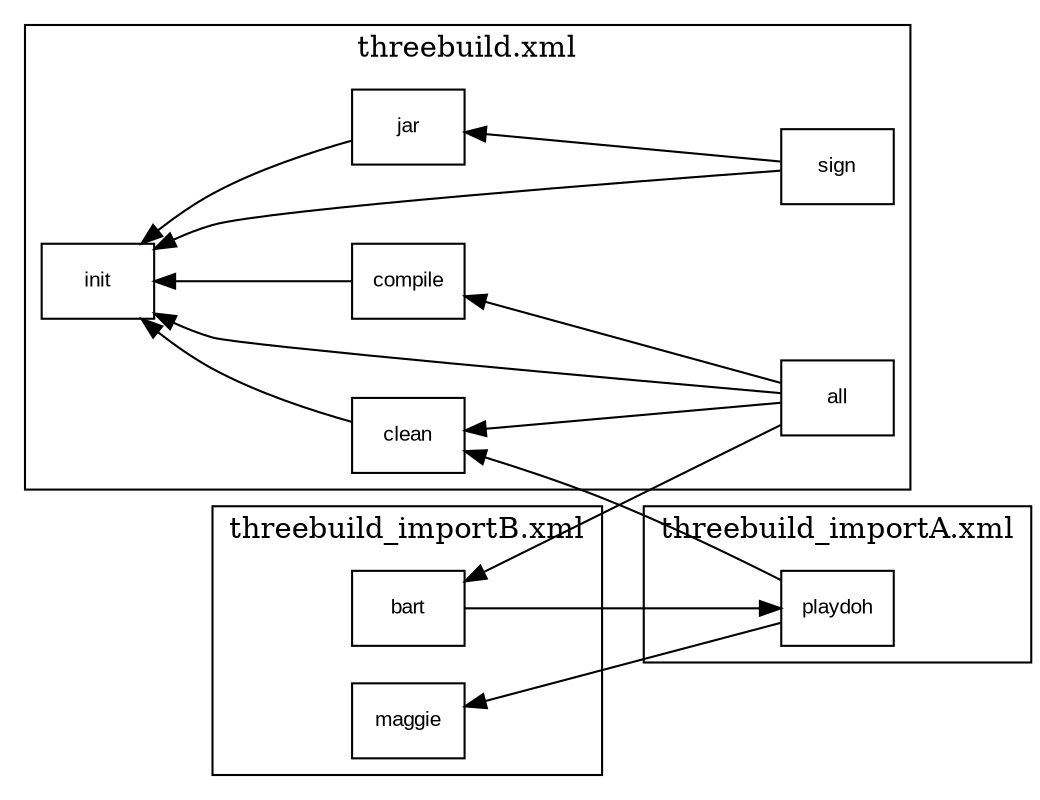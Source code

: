 digraph G {
node [shape=box,fontname="Arial",fontsize="10"];
edge [fontname="Arial",fontsize="8"];
rankdir=RL;

concentrate=true;
	subgraph cluster_0 {
		label="threebuild.xml"
		_Users_douglasbullard_Documents_JavaStuff_Google_Code_AntScriptVisualizer_Google_newTrunk_unversioned_config_Import_Test_threebuild_TARGET_compile [label="compile" shape=box color=black ];
		_Users_douglasbullard_Documents_JavaStuff_Google_Code_AntScriptVisualizer_Google_newTrunk_unversioned_config_Import_Test_threebuild_TARGET_init [label="init" shape=box color=black ];
		_Users_douglasbullard_Documents_JavaStuff_Google_Code_AntScriptVisualizer_Google_newTrunk_unversioned_config_Import_Test_threebuild_TARGET_clean [label="clean" shape=box color=black ];
		_Users_douglasbullard_Documents_JavaStuff_Google_Code_AntScriptVisualizer_Google_newTrunk_unversioned_config_Import_Test_threebuild_TARGET_all [label="all" shape=box color=black ];
		_Users_douglasbullard_Documents_JavaStuff_Google_Code_AntScriptVisualizer_Google_newTrunk_unversioned_config_Import_Test_threebuild_TARGET_sign [label="sign" shape=box color=black ];
		_Users_douglasbullard_Documents_JavaStuff_Google_Code_AntScriptVisualizer_Google_newTrunk_unversioned_config_Import_Test_threebuild_TARGET_jar [label="jar" shape=box color=black ];
	}
	subgraph cluster_1 {
		label="threebuild_importA.xml"
		_Users_douglasbullard_Documents_JavaStuff_Google_Code_AntScriptVisualizer_Google_newTrunk_unversioned_config_Import_Test_threebuild_importA_TARGET_playdoh [label="playdoh" shape=box color=black ];
	}
	subgraph cluster_2 {
		label="threebuild_importB.xml"
		_Users_douglasbullard_Documents_JavaStuff_Google_Code_AntScriptVisualizer_Google_newTrunk_unversioned_config_Import_Test_threebuild_importB_TARGET_bart [label="bart" shape=box color=black ];
		_Users_douglasbullard_Documents_JavaStuff_Google_Code_AntScriptVisualizer_Google_newTrunk_unversioned_config_Import_Test_threebuild_importB_TARGET_maggie [label="maggie" shape=box color=black ];
	}
		_Users_douglasbullard_Documents_JavaStuff_Google_Code_AntScriptVisualizer_Google_newTrunk_unversioned_config_Import_Test_threebuild_TARGET_jar -> _Users_douglasbullard_Documents_JavaStuff_Google_Code_AntScriptVisualizer_Google_newTrunk_unversioned_config_Import_Test_threebuild_TARGET_init;
		_Users_douglasbullard_Documents_JavaStuff_Google_Code_AntScriptVisualizer_Google_newTrunk_unversioned_config_Import_Test_threebuild_TARGET_all -> _Users_douglasbullard_Documents_JavaStuff_Google_Code_AntScriptVisualizer_Google_newTrunk_unversioned_config_Import_Test_threebuild_TARGET_init;
		_Users_douglasbullard_Documents_JavaStuff_Google_Code_AntScriptVisualizer_Google_newTrunk_unversioned_config_Import_Test_threebuild_importB_TARGET_bart -> _Users_douglasbullard_Documents_JavaStuff_Google_Code_AntScriptVisualizer_Google_newTrunk_unversioned_config_Import_Test_threebuild_importA_TARGET_playdoh;
		_Users_douglasbullard_Documents_JavaStuff_Google_Code_AntScriptVisualizer_Google_newTrunk_unversioned_config_Import_Test_threebuild_importA_TARGET_playdoh -> _Users_douglasbullard_Documents_JavaStuff_Google_Code_AntScriptVisualizer_Google_newTrunk_unversioned_config_Import_Test_threebuild_TARGET_clean;
		_Users_douglasbullard_Documents_JavaStuff_Google_Code_AntScriptVisualizer_Google_newTrunk_unversioned_config_Import_Test_threebuild_TARGET_all -> _Users_douglasbullard_Documents_JavaStuff_Google_Code_AntScriptVisualizer_Google_newTrunk_unversioned_config_Import_Test_threebuild_TARGET_compile;
		_Users_douglasbullard_Documents_JavaStuff_Google_Code_AntScriptVisualizer_Google_newTrunk_unversioned_config_Import_Test_threebuild_TARGET_clean -> _Users_douglasbullard_Documents_JavaStuff_Google_Code_AntScriptVisualizer_Google_newTrunk_unversioned_config_Import_Test_threebuild_TARGET_init;
		_Users_douglasbullard_Documents_JavaStuff_Google_Code_AntScriptVisualizer_Google_newTrunk_unversioned_config_Import_Test_threebuild_TARGET_compile -> _Users_douglasbullard_Documents_JavaStuff_Google_Code_AntScriptVisualizer_Google_newTrunk_unversioned_config_Import_Test_threebuild_TARGET_init;
		_Users_douglasbullard_Documents_JavaStuff_Google_Code_AntScriptVisualizer_Google_newTrunk_unversioned_config_Import_Test_threebuild_importA_TARGET_playdoh -> _Users_douglasbullard_Documents_JavaStuff_Google_Code_AntScriptVisualizer_Google_newTrunk_unversioned_config_Import_Test_threebuild_importB_TARGET_maggie;
		_Users_douglasbullard_Documents_JavaStuff_Google_Code_AntScriptVisualizer_Google_newTrunk_unversioned_config_Import_Test_threebuild_TARGET_sign -> _Users_douglasbullard_Documents_JavaStuff_Google_Code_AntScriptVisualizer_Google_newTrunk_unversioned_config_Import_Test_threebuild_TARGET_jar;
		_Users_douglasbullard_Documents_JavaStuff_Google_Code_AntScriptVisualizer_Google_newTrunk_unversioned_config_Import_Test_threebuild_TARGET_sign -> _Users_douglasbullard_Documents_JavaStuff_Google_Code_AntScriptVisualizer_Google_newTrunk_unversioned_config_Import_Test_threebuild_TARGET_init;
		_Users_douglasbullard_Documents_JavaStuff_Google_Code_AntScriptVisualizer_Google_newTrunk_unversioned_config_Import_Test_threebuild_TARGET_all -> _Users_douglasbullard_Documents_JavaStuff_Google_Code_AntScriptVisualizer_Google_newTrunk_unversioned_config_Import_Test_threebuild_importB_TARGET_bart;
		_Users_douglasbullard_Documents_JavaStuff_Google_Code_AntScriptVisualizer_Google_newTrunk_unversioned_config_Import_Test_threebuild_TARGET_all -> _Users_douglasbullard_Documents_JavaStuff_Google_Code_AntScriptVisualizer_Google_newTrunk_unversioned_config_Import_Test_threebuild_TARGET_clean;
}